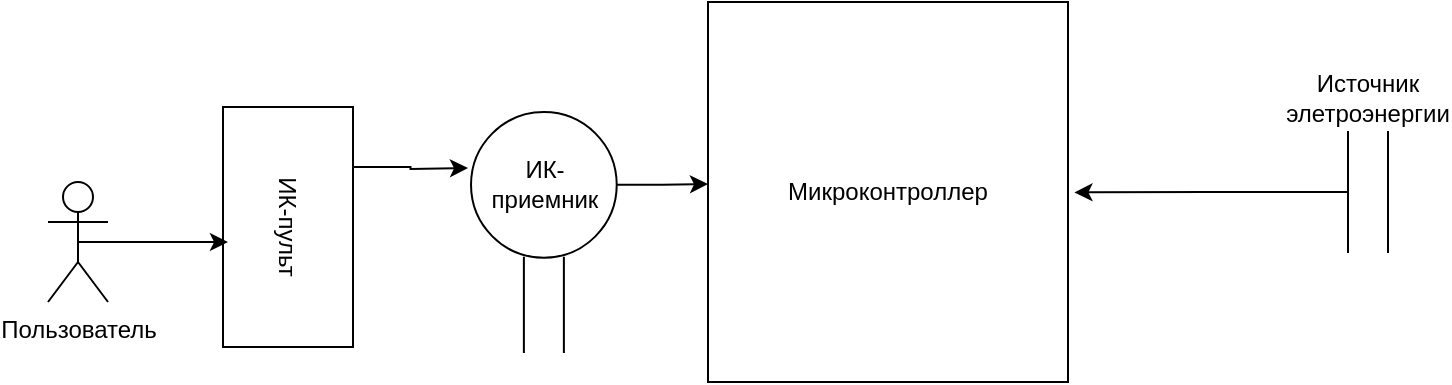 <mxfile version="22.0.4" type="github">
  <diagram name="Страница — 1" id="Xos-JkOTNvFh_b-qJl0H">
    <mxGraphModel dx="989" dy="523" grid="1" gridSize="10" guides="1" tooltips="1" connect="1" arrows="1" fold="1" page="1" pageScale="1" pageWidth="827" pageHeight="1169" math="0" shadow="0">
      <root>
        <mxCell id="0" />
        <mxCell id="1" parent="0" />
        <mxCell id="PnW3qSKL4nJbsWGuZbER-1" value="Пользователь" style="shape=umlActor;verticalLabelPosition=bottom;verticalAlign=top;html=1;outlineConnect=0;" vertex="1" parent="1">
          <mxGeometry x="50" y="180" width="30" height="60" as="geometry" />
        </mxCell>
        <mxCell id="PnW3qSKL4nJbsWGuZbER-7" style="edgeStyle=orthogonalEdgeStyle;rounded=0;orthogonalLoop=1;jettySize=auto;html=1;exitX=0.25;exitY=0;exitDx=0;exitDy=0;" edge="1" parent="1" source="PnW3qSKL4nJbsWGuZbER-2">
          <mxGeometry relative="1" as="geometry">
            <mxPoint x="260" y="173" as="targetPoint" />
          </mxGeometry>
        </mxCell>
        <mxCell id="PnW3qSKL4nJbsWGuZbER-2" value="ИК-пульт&lt;br&gt;" style="rounded=0;whiteSpace=wrap;html=1;rotation=90;" vertex="1" parent="1">
          <mxGeometry x="110" y="170" width="120" height="65" as="geometry" />
        </mxCell>
        <mxCell id="PnW3qSKL4nJbsWGuZbER-5" value="" style="group;movable=1;resizable=1;rotatable=1;deletable=1;editable=1;locked=0;connectable=1;" vertex="1" connectable="0" parent="1">
          <mxGeometry x="270" y="155" width="80" height="110" as="geometry" />
        </mxCell>
        <mxCell id="PnW3qSKL4nJbsWGuZbER-3" value="" style="shape=partialRectangle;whiteSpace=wrap;html=1;top=0;bottom=0;fillColor=none;movable=1;resizable=1;rotatable=1;deletable=1;editable=1;locked=0;connectable=1;" vertex="1" parent="PnW3qSKL4nJbsWGuZbER-5">
          <mxGeometry x="17.938" y="62.857" width="20" height="47.143" as="geometry" />
        </mxCell>
        <mxCell id="PnW3qSKL4nJbsWGuZbER-4" value="ИК-приемник&lt;br&gt;" style="ellipse;whiteSpace=wrap;html=1;aspect=fixed;movable=1;resizable=1;rotatable=1;deletable=1;editable=1;locked=0;connectable=1;" vertex="1" parent="PnW3qSKL4nJbsWGuZbER-5">
          <mxGeometry x="-8.49" y="-9.99" width="72.85" height="72.85" as="geometry" />
        </mxCell>
        <mxCell id="PnW3qSKL4nJbsWGuZbER-6" style="edgeStyle=orthogonalEdgeStyle;rounded=0;orthogonalLoop=1;jettySize=auto;html=1;exitX=0.5;exitY=0.5;exitDx=0;exitDy=0;exitPerimeter=0;entryX=0.563;entryY=0.962;entryDx=0;entryDy=0;entryPerimeter=0;" edge="1" parent="1" source="PnW3qSKL4nJbsWGuZbER-1" target="PnW3qSKL4nJbsWGuZbER-2">
          <mxGeometry relative="1" as="geometry" />
        </mxCell>
        <mxCell id="PnW3qSKL4nJbsWGuZbER-8" value="Микроконтроллер" style="rounded=0;whiteSpace=wrap;html=1;" vertex="1" parent="1">
          <mxGeometry x="380" y="90" width="180" height="190" as="geometry" />
        </mxCell>
        <mxCell id="PnW3qSKL4nJbsWGuZbER-9" style="edgeStyle=orthogonalEdgeStyle;rounded=0;orthogonalLoop=1;jettySize=auto;html=1;exitX=1;exitY=0.5;exitDx=0;exitDy=0;" edge="1" parent="1" source="PnW3qSKL4nJbsWGuZbER-4">
          <mxGeometry relative="1" as="geometry">
            <mxPoint x="380" y="181" as="targetPoint" />
          </mxGeometry>
        </mxCell>
        <mxCell id="PnW3qSKL4nJbsWGuZbER-13" value="Источник элетроэнергии&lt;br&gt;" style="shape=partialRectangle;whiteSpace=wrap;html=1;bottom=0;top=0;fillColor=none;verticalAlign=bottom;labelPosition=center;verticalLabelPosition=top;align=center;" vertex="1" parent="1">
          <mxGeometry x="700" y="155" width="20" height="60" as="geometry" />
        </mxCell>
        <mxCell id="PnW3qSKL4nJbsWGuZbER-15" style="edgeStyle=orthogonalEdgeStyle;rounded=0;orthogonalLoop=1;jettySize=auto;html=1;exitX=0;exitY=0.5;exitDx=0;exitDy=0;entryX=1.018;entryY=0.501;entryDx=0;entryDy=0;entryPerimeter=0;" edge="1" parent="1" source="PnW3qSKL4nJbsWGuZbER-13" target="PnW3qSKL4nJbsWGuZbER-8">
          <mxGeometry relative="1" as="geometry" />
        </mxCell>
      </root>
    </mxGraphModel>
  </diagram>
</mxfile>

